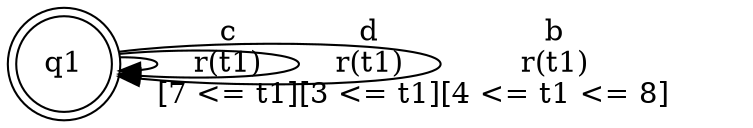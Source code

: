digraph L {
	qq1[label=q1 shape=doublecircle]
	qq1 -> qq1[label="c\nr(t1)\n[7 <= t1]"]
	qq1 -> qq1[label="d\nr(t1)\n[3 <= t1]"]
	qq1 -> qq1[label="b\nr(t1)\n[4 <= t1 <= 8]"]
}
